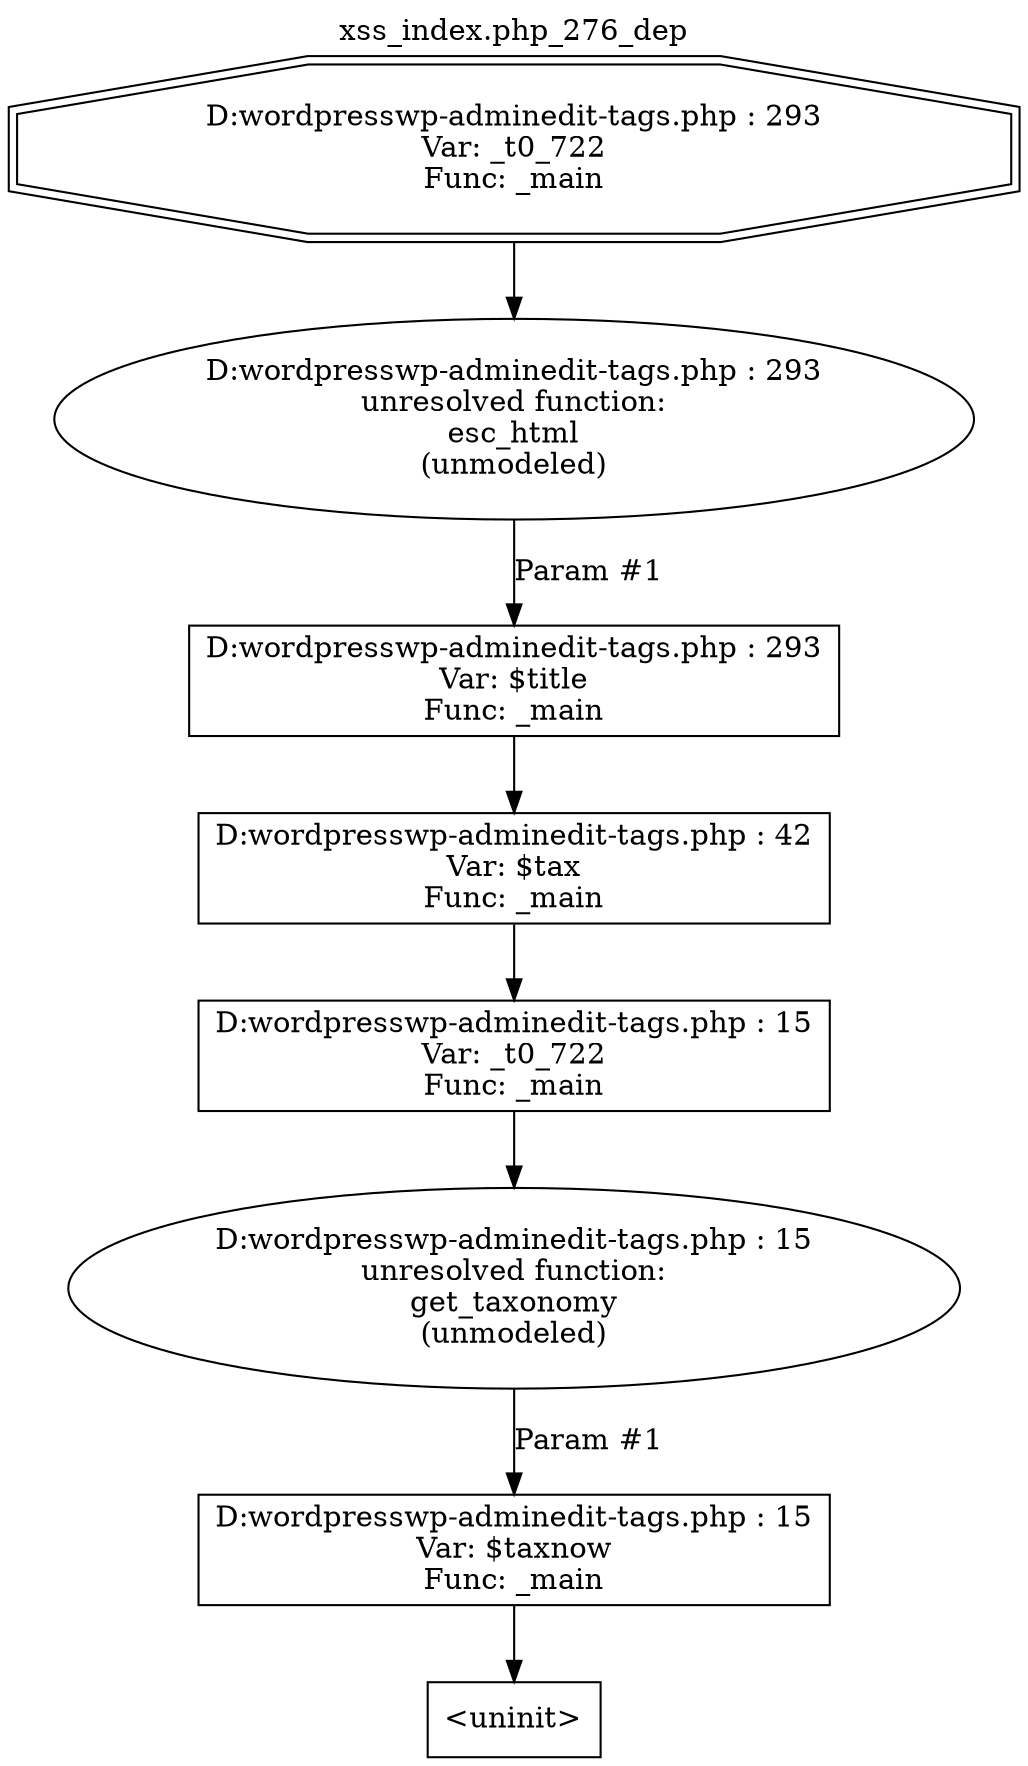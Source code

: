 digraph cfg {
  label="xss_index.php_276_dep";
  labelloc=t;
  n1 [shape=doubleoctagon, label="D:\wordpress\wp-admin\edit-tags.php : 293\nVar: _t0_722\nFunc: _main\n"];
  n2 [shape=ellipse, label="D:\wordpress\wp-admin\edit-tags.php : 293\nunresolved function:\nesc_html\n(unmodeled)\n"];
  n3 [shape=box, label="D:\wordpress\wp-admin\edit-tags.php : 293\nVar: $title\nFunc: _main\n"];
  n4 [shape=box, label="D:\wordpress\wp-admin\edit-tags.php : 42\nVar: $tax\nFunc: _main\n"];
  n5 [shape=box, label="D:\wordpress\wp-admin\edit-tags.php : 15\nVar: _t0_722\nFunc: _main\n"];
  n6 [shape=ellipse, label="D:\wordpress\wp-admin\edit-tags.php : 15\nunresolved function:\nget_taxonomy\n(unmodeled)\n"];
  n7 [shape=box, label="D:\wordpress\wp-admin\edit-tags.php : 15\nVar: $taxnow\nFunc: _main\n"];
  n8 [shape=box, label="<uninit>"];
  n1 -> n2;
  n5 -> n6;
  n7 -> n8;
  n6 -> n7[label="Param #1"];
  n4 -> n5;
  n3 -> n4;
  n2 -> n3[label="Param #1"];
}
